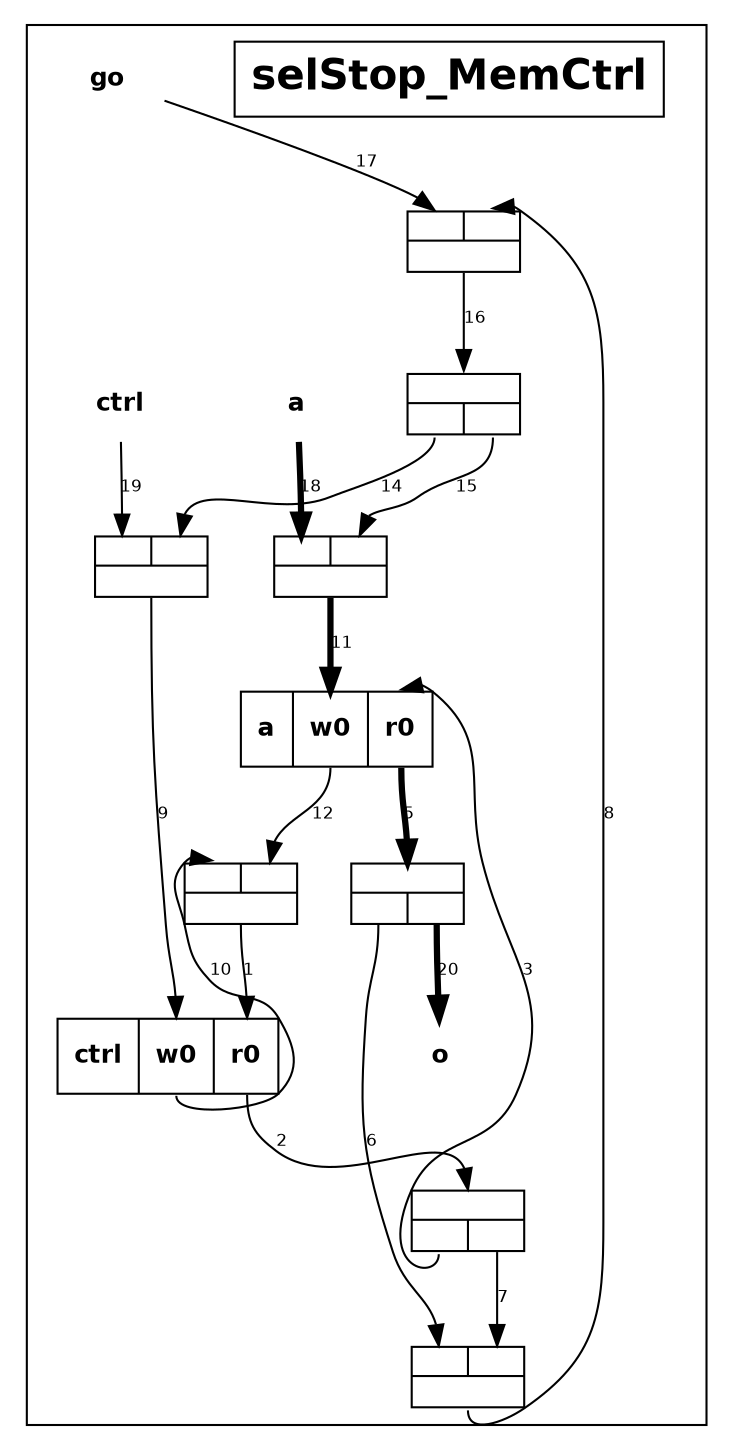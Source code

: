 digraph selStop_MemCtrl {
  outputorder="edgesfirst";
  size="7.086614173228347,10.236220472440946";
  ratio="2.0"
  subgraph cluster_selStop_MemCtrl {
    edge [fontsize="8", fontname="Helvetica", labelfontname="Helvetica", labelfontsize="8", arrowhead="normal"];
    node [fontsize="12", fontname="Helvetica-Bold", shape="box"];
    title [label="selStop_MemCtrl", fontsize="20"];
    port0 [portref="0", label="go", style="bold", shape="none"];
    port1 [portref="1", label="a", style="bold", shape="none"];
    port2 [portref="2", label="ctrl", style="bold", shape="none"];
    port3 [portref="3", label="o", style="bold", shape="none"];
    comp2 [compref="2", label="{{<i>}|{<o0>|<o1>}}", height="0.4", fontsize="2", nojustify="true", shape="record"];
    comp3 [compref="3", label="{{<i0>|<i1>}|{<o>}}", height="0.4", fontsize="2", nojustify="true", shape="record"];
    comp4 [compref="4", label="ctrl|<w0>w0|<r0>r0", shape="record"];
    comp5 [compref="5", label="a|<w0>w0|<r0>r0", shape="record"];
    comp6 [compref="6", label="{{<i0>|<i1>}|{<o>}}", height="0.4", fontsize="2", nojustify="true", shape="record"];
    comp7 [compref="7", label="{{<i>}|{<o0>|<o1>}}", height="0.4", fontsize="2", nojustify="true", shape="record"];
    comp9 [compref="9", label="{{<i0>|<i1>}|{<o>}}", height="0.4", fontsize="2", nojustify="true", shape="record"];
    comp10 [compref="10", label="{{<i0>|<i1>}|{<o>}}", height="0.4", fontsize="2", nojustify="true", shape="record"];
    comp11 [compref="11", label="{{<i0>|<i1>}|{<o>}}", height="0.4", fontsize="2", nojustify="true", shape="record"];
    comp12 [compref="12", label="{{<i>}|{<o0>|<o1>}}", height="0.4", fontsize="2", nojustify="true", shape="record"]
    comp6:o:s -> comp4:r0:n [linkref="1", label="1", penwidth="1", weight="1"];
    comp4:r0:s -> comp2:i:n [linkref="2", label="2", penwidth="1", weight="1"];
    comp2:o0:s -> comp5:r0:n [linkref="3", label="3", penwidth="1", weight="1"];
    comp5:r0:s -> comp12:i:n [linkref="5", label="5", penwidth="3", weight="3"];
    comp12:o0:s -> comp3:i0:n [linkref="6", label="6", penwidth="1", weight="1"];
    comp2:o1:s -> comp3:i1:n [linkref="7", label="7", penwidth="1", weight="1"];
    comp3:o:s -> comp9:i1:n [linkref="8", label="8", penwidth="1", weight="1"];
    comp11:o:s -> comp4:w0:n [linkref="9", label="9", penwidth="1", weight="1"];
    comp4:w0:s -> comp6:i0:n [linkref="10", label="10", penwidth="1", weight="1"];
    comp10:o:s -> comp5:w0:n [linkref="11", label="11", penwidth="3", weight="3"];
    comp5:w0:s -> comp6:i1:n [linkref="12", label="12", penwidth="1", weight="1"];
    comp7:o0:s -> comp11:i1:n [linkref="14", label="14", penwidth="1", weight="1"];
    comp7:o1:s -> comp10:i1:n [linkref="15", label="15", penwidth="1", weight="1"];
    comp9:o:s -> comp7:i:n [linkref="16", label="16", penwidth="1", weight="1"];
    port0 -> comp9:i0:n [linkref="17", label="17", penwidth="1", weight="1"];
    port1 -> comp10:i0:n [linkref="18", label="18", penwidth="3", weight="3"];
    port2 -> comp11:i0:n [linkref="19", label="19", penwidth="1", weight="1"];
    comp12:o1:s -> port3 [linkref="20", label="20", penwidth="3", weight="3"]
  }
}
